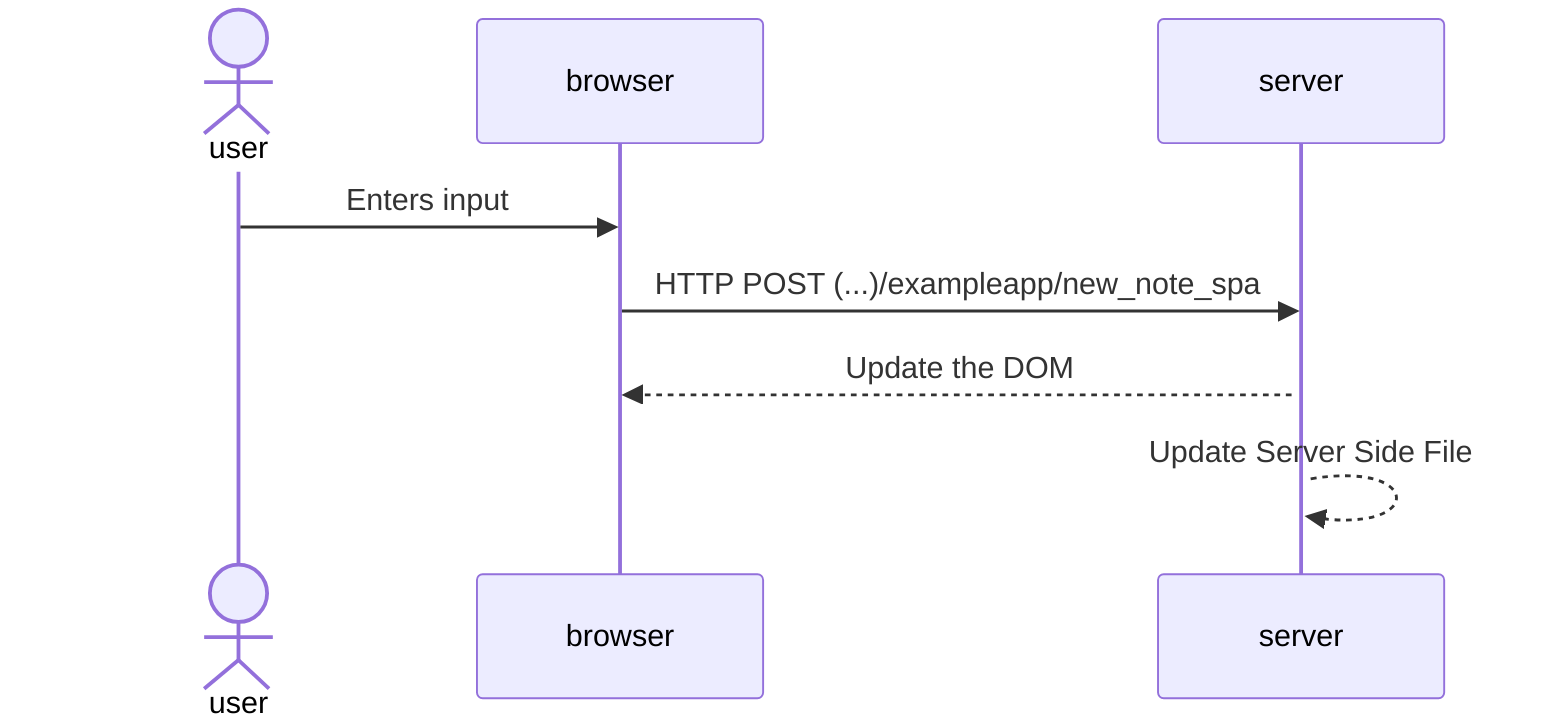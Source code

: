 sequenceDiagram
  actor user
  participant browser
  participant server

  user->>browser: Enters input
  browser->>server: HTTP POST (...)/exampleapp/new_note_spa
  activate server
  server-->>browser: Update the DOM
  server-->>server: Update Server Side File